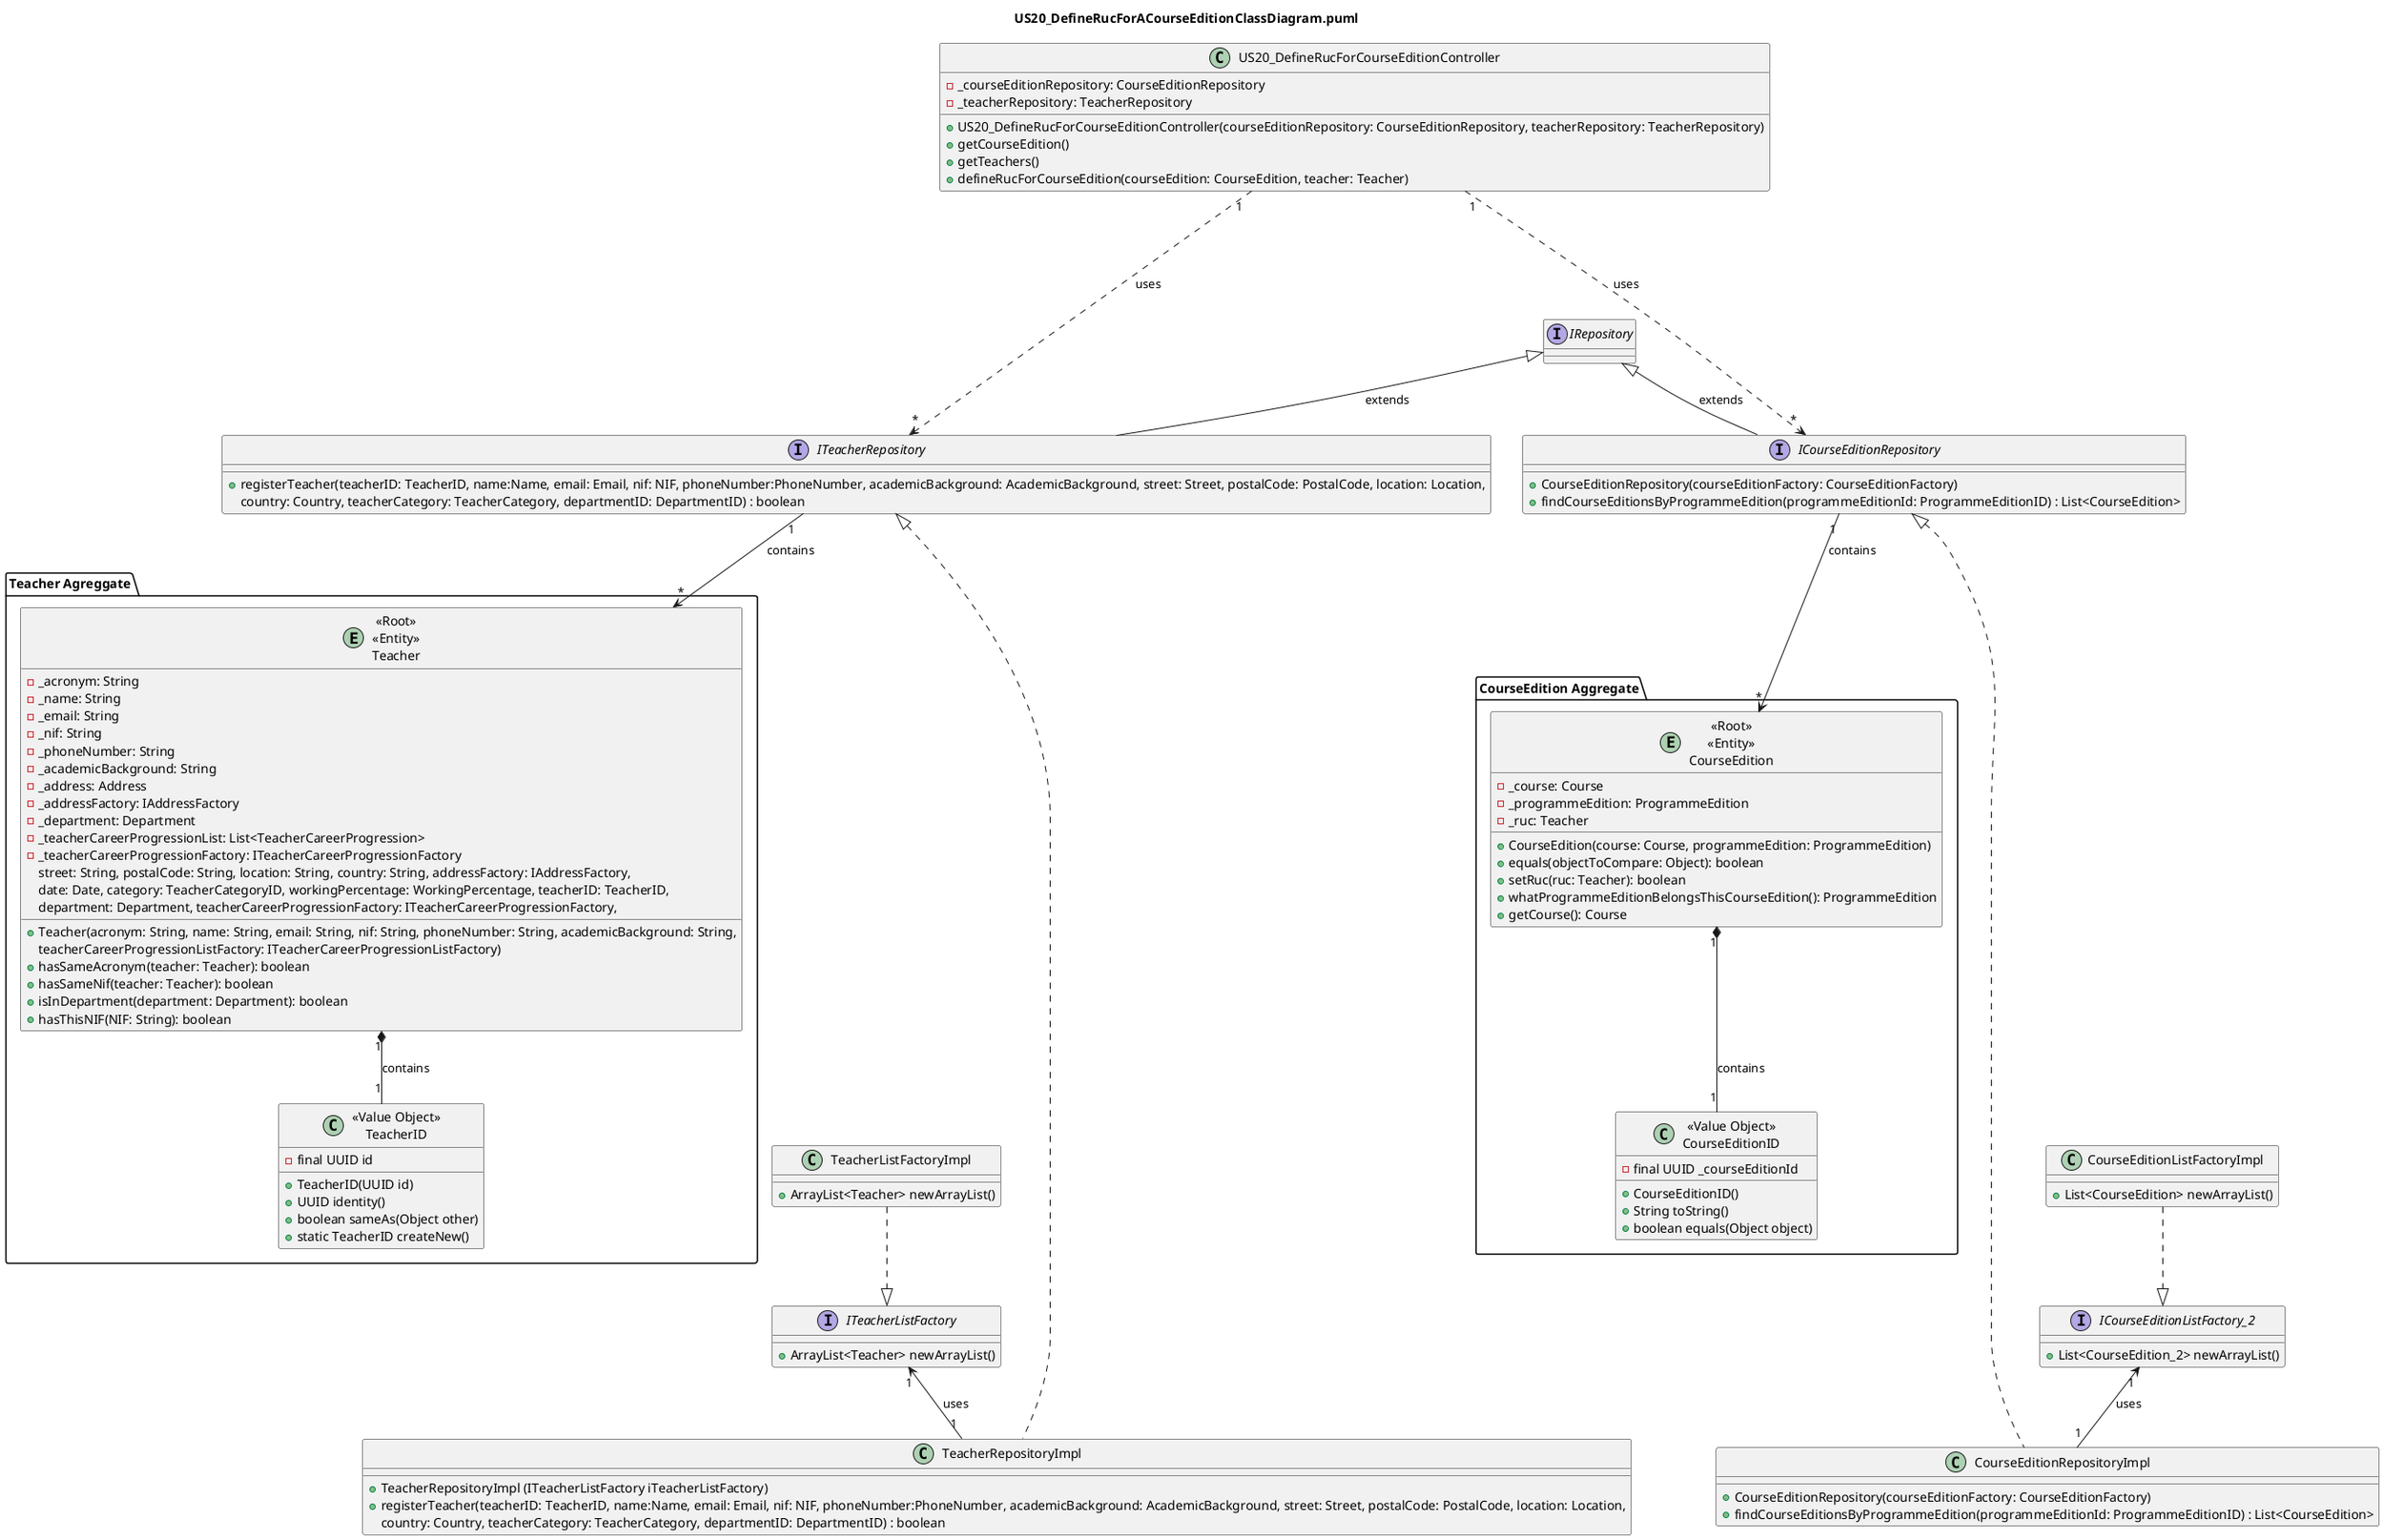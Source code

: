 @startuml

title US20_DefineRucForACourseEditionClassDiagram.puml

class US20_DefineRucForCourseEditionController {
    -_courseEditionRepository: CourseEditionRepository
    -_teacherRepository: TeacherRepository
    +US20_DefineRucForCourseEditionController(courseEditionRepository: CourseEditionRepository, teacherRepository: TeacherRepository)
    +getCourseEdition()
    +getTeachers()
    +defineRucForCourseEdition(courseEdition: CourseEdition, teacher: Teacher)
}

interface ITeacherRepository{
+registerTeacher(teacherID: TeacherID, name:Name, email: Email, nif: NIF, phoneNumber:PhoneNumber, academicBackground: AcademicBackground, street: Street, postalCode: PostalCode, location: Location,
                          country: Country, teacherCategory: TeacherCategory, departmentID: DepartmentID) : boolean
}

class TeacherRepositoryImpl {
+TeacherRepositoryImpl (ITeacherListFactory iTeacherListFactory)
+registerTeacher(teacherID: TeacherID, name:Name, email: Email, nif: NIF, phoneNumber:PhoneNumber, academicBackground: AcademicBackground, street: Street, postalCode: PostalCode, location: Location,
                           country: Country, teacherCategory: TeacherCategory, departmentID: DepartmentID) : boolean
}

interface ITeacherListFactory {
    + ArrayList<Teacher> newArrayList()
}

class TeacherListFactoryImpl {
    + ArrayList<Teacher> newArrayList()
}

interface ICourseEditionRepository {
    +CourseEditionRepository(courseEditionFactory: CourseEditionFactory)
    +findCourseEditionsByProgrammeEdition(programmeEditionId: ProgrammeEditionID) : List<CourseEdition>
}

class CourseEditionRepositoryImpl {
    +CourseEditionRepository(courseEditionFactory: CourseEditionFactory)
    +findCourseEditionsByProgrammeEdition(programmeEditionId: ProgrammeEditionID) : List<CourseEdition>
}

interface ICourseEditionListFactory_2 {
    + List<CourseEdition_2> newArrayList()
}

class CourseEditionListFactoryImpl {
    + List<CourseEdition> newArrayList()
}


package "Teacher Agreggate" {
    entity "<<Root>>\n<<Entity>>\nTeacher" {
            -_acronym: String
            -_name: String
            -_email: String
            -_nif: String
            -_phoneNumber: String
            -_academicBackground: String
            -_address: Address
            -_addressFactory: IAddressFactory
            -_department: Department
            -_teacherCareerProgressionList: List<TeacherCareerProgression>
            -_teacherCareerProgressionFactory: ITeacherCareerProgressionFactory
            +Teacher(acronym: String, name: String, email: String, nif: String, phoneNumber: String, academicBackground: String,
                     street: String, postalCode: String, location: String, country: String, addressFactory: IAddressFactory,
                     date: Date, category: TeacherCategoryID, workingPercentage: WorkingPercentage, teacherID: TeacherID,
                     department: Department, teacherCareerProgressionFactory: ITeacherCareerProgressionFactory,
                     teacherCareerProgressionListFactory: ITeacherCareerProgressionListFactory)
            +hasSameAcronym(teacher: Teacher): boolean
            +hasSameNif(teacher: Teacher): boolean
            +isInDepartment(department: Department): boolean
            +hasThisNIF(NIF: String): boolean
    }

    class "<<Value Object>>\nTeacherID" {
            - final UUID id
            + TeacherID(UUID id)
            + UUID identity()
            + boolean sameAs(Object other)
            + static TeacherID createNew()
    }
}

package "CourseEdition Aggregate" {
    entity "<<Root>>\n<<Entity>>\nCourseEdition" {
            -_course: Course
            -_programmeEdition: ProgrammeEdition
            -_ruc: Teacher
            +CourseEdition(course: Course, programmeEdition: ProgrammeEdition)
            +equals(objectToCompare: Object): boolean
            +setRuc(ruc: Teacher): boolean
            +whatProgrammeEditionBelongsThisCourseEdition(): ProgrammeEdition
            +getCourse(): Course
    }

    class "<<Value Object>>\nCourseEditionID" {
            - final UUID _courseEditionId
            + CourseEditionID()
            + String toString()
            + boolean equals(Object object)
    }
}

interface IRepository {}

ITeacherRepository -up-|> IRepository : extends
ICourseEditionRepository -up-|> IRepository : extends

"<<Root>>\n<<Entity>>\nTeacher" "1" *-- "1" "<<Value Object>>\nTeacherID" : contains
"<<Root>>\n<<Entity>>\nCourseEdition" "1" *-- "1" "<<Value Object>>\nCourseEditionID" : contains

ITeacherRepository <|..... TeacherRepositoryImpl
US20_DefineRucForCourseEditionController "1" ....> "*" ITeacherRepository : uses

ICourseEditionRepository <|..... CourseEditionRepositoryImpl
US20_DefineRucForCourseEditionController "1" ....> "*" ICourseEditionRepository : uses

ITeacherRepository "1" -down-> "*" "<<Root>>\n<<Entity>>\nTeacher" : contains
ICourseEditionRepository "1" -down-> "*" "<<Root>>\n<<Entity>>\nCourseEdition" : contains

TeacherRepositoryImpl "1" -up-> "1" ITeacherListFactory : uses
TeacherListFactoryImpl ..|> ITeacherListFactory

CourseEditionRepositoryImpl "1" -up-> "1" ICourseEditionListFactory_2 : uses
CourseEditionListFactoryImpl ..|> ICourseEditionListFactory_2

@enduml














